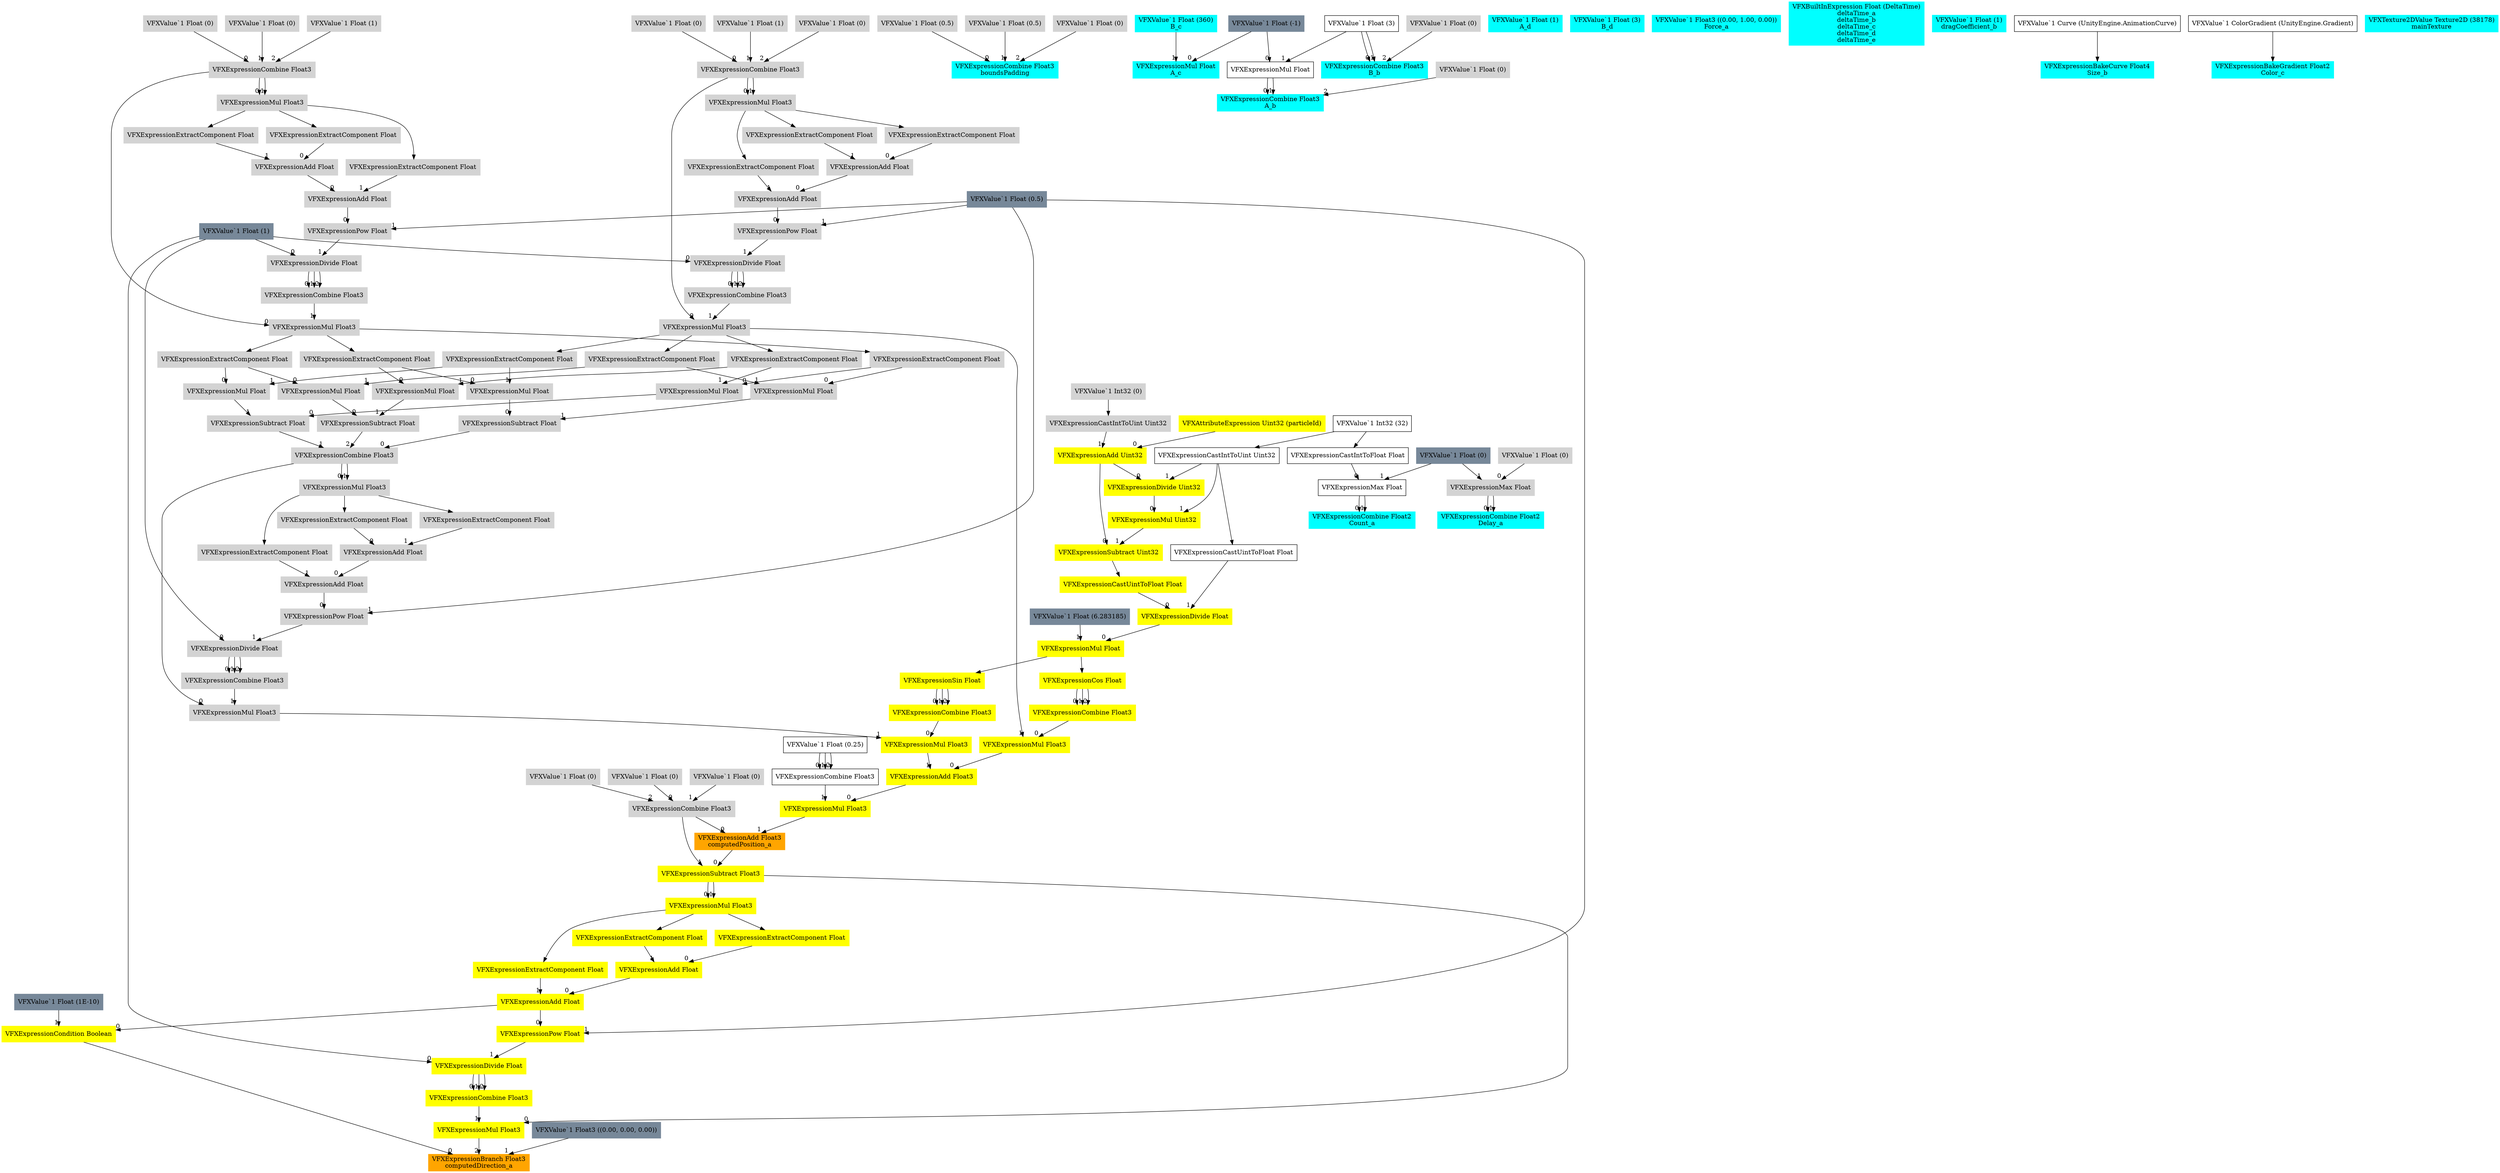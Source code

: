 digraph G {
node0 [shape="box" color="cyan" style="filled" label="VFXExpressionCombine Float2
Count_a"]
node1 [shape="box" label="VFXExpressionMax Float"]
node2 [shape="box" label="VFXExpressionCastIntToFloat Float"]
node3 [shape="box" label="VFXValue`1 Int32 (32)"]
node4 [shape="box" color="lightslategray" style="filled" label="VFXValue`1 Float (0)"]
node5 [shape="box" color="cyan" style="filled" label="VFXExpressionCombine Float2
Delay_a"]
node6 [shape="box" color="lightgray" style="filled" label="VFXExpressionMax Float"]
node7 [shape="box" color="lightgray" style="filled" label="VFXValue`1 Float (0)"]
node8 [shape="box" color="cyan" style="filled" label="VFXExpressionCombine Float3
boundsPadding"]
node9 [shape="box" color="lightgray" style="filled" label="VFXValue`1 Float (0.5)"]
node10 [shape="box" color="lightgray" style="filled" label="VFXValue`1 Float (0.5)"]
node11 [shape="box" color="lightgray" style="filled" label="VFXValue`1 Float (0)"]
node12 [shape="box" color="orange" style="filled" label="VFXExpressionAdd Float3
computedPosition_a"]
node13 [shape="box" color="lightgray" style="filled" label="VFXExpressionCombine Float3"]
node14 [shape="box" color="lightgray" style="filled" label="VFXValue`1 Float (0)"]
node15 [shape="box" color="lightgray" style="filled" label="VFXValue`1 Float (0)"]
node16 [shape="box" color="lightgray" style="filled" label="VFXValue`1 Float (0)"]
node17 [shape="box" color="yellow" style="filled" label="VFXExpressionMul Float3"]
node18 [shape="box" color="yellow" style="filled" label="VFXExpressionAdd Float3"]
node19 [shape="box" color="yellow" style="filled" label="VFXExpressionMul Float3"]
node20 [shape="box" color="yellow" style="filled" label="VFXExpressionCombine Float3"]
node21 [shape="box" color="yellow" style="filled" label="VFXExpressionCos Float"]
node22 [shape="box" color="yellow" style="filled" label="VFXExpressionMul Float"]
node23 [shape="box" color="yellow" style="filled" label="VFXExpressionDivide Float"]
node24 [shape="box" color="yellow" style="filled" label="VFXExpressionCastUintToFloat Float"]
node25 [shape="box" color="yellow" style="filled" label="VFXExpressionSubtract Uint32"]
node26 [shape="box" color="yellow" style="filled" label="VFXExpressionAdd Uint32"]
node27 [shape="box" color="yellow" style="filled" label="VFXAttributeExpression Uint32 (particleId)"]
node28 [shape="box" color="lightgray" style="filled" label="VFXExpressionCastIntToUint Uint32"]
node29 [shape="box" color="lightgray" style="filled" label="VFXValue`1 Int32 (0)"]
node30 [shape="box" color="yellow" style="filled" label="VFXExpressionMul Uint32"]
node31 [shape="box" color="yellow" style="filled" label="VFXExpressionDivide Uint32"]
node32 [shape="box" label="VFXExpressionCastIntToUint Uint32"]
node33 [shape="box" label="VFXExpressionCastUintToFloat Float"]
node34 [shape="box" color="lightslategray" style="filled" label="VFXValue`1 Float (6.283185)"]
node35 [shape="box" color="lightgray" style="filled" label="VFXExpressionMul Float3"]
node36 [shape="box" color="lightgray" style="filled" label="VFXExpressionCombine Float3"]
node37 [shape="box" color="lightgray" style="filled" label="VFXValue`1 Float (0)"]
node38 [shape="box" color="lightgray" style="filled" label="VFXValue`1 Float (1)"]
node39 [shape="box" color="lightgray" style="filled" label="VFXValue`1 Float (0)"]
node40 [shape="box" color="lightgray" style="filled" label="VFXExpressionCombine Float3"]
node41 [shape="box" color="lightgray" style="filled" label="VFXExpressionDivide Float"]
node42 [shape="box" color="lightslategray" style="filled" label="VFXValue`1 Float (1)"]
node43 [shape="box" color="lightgray" style="filled" label="VFXExpressionPow Float"]
node44 [shape="box" color="lightgray" style="filled" label="VFXExpressionAdd Float"]
node45 [shape="box" color="lightgray" style="filled" label="VFXExpressionAdd Float"]
node46 [shape="box" color="lightgray" style="filled" label="VFXExpressionExtractComponent Float"]
node47 [shape="box" color="lightgray" style="filled" label="VFXExpressionMul Float3"]
node48 [shape="box" color="lightgray" style="filled" label="VFXExpressionExtractComponent Float"]
node49 [shape="box" color="lightgray" style="filled" label="VFXExpressionExtractComponent Float"]
node50 [shape="box" color="lightslategray" style="filled" label="VFXValue`1 Float (0.5)"]
node51 [shape="box" color="yellow" style="filled" label="VFXExpressionMul Float3"]
node52 [shape="box" color="yellow" style="filled" label="VFXExpressionCombine Float3"]
node53 [shape="box" color="yellow" style="filled" label="VFXExpressionSin Float"]
node54 [shape="box" color="lightgray" style="filled" label="VFXExpressionMul Float3"]
node55 [shape="box" color="lightgray" style="filled" label="VFXExpressionCombine Float3"]
node56 [shape="box" color="lightgray" style="filled" label="VFXExpressionSubtract Float"]
node57 [shape="box" color="lightgray" style="filled" label="VFXExpressionMul Float"]
node58 [shape="box" color="lightgray" style="filled" label="VFXExpressionExtractComponent Float"]
node59 [shape="box" color="lightgray" style="filled" label="VFXExpressionMul Float3"]
node60 [shape="box" color="lightgray" style="filled" label="VFXExpressionCombine Float3"]
node61 [shape="box" color="lightgray" style="filled" label="VFXValue`1 Float (0)"]
node62 [shape="box" color="lightgray" style="filled" label="VFXValue`1 Float (0)"]
node63 [shape="box" color="lightgray" style="filled" label="VFXValue`1 Float (1)"]
node64 [shape="box" color="lightgray" style="filled" label="VFXExpressionCombine Float3"]
node65 [shape="box" color="lightgray" style="filled" label="VFXExpressionDivide Float"]
node66 [shape="box" color="lightgray" style="filled" label="VFXExpressionPow Float"]
node67 [shape="box" color="lightgray" style="filled" label="VFXExpressionAdd Float"]
node68 [shape="box" color="lightgray" style="filled" label="VFXExpressionAdd Float"]
node69 [shape="box" color="lightgray" style="filled" label="VFXExpressionExtractComponent Float"]
node70 [shape="box" color="lightgray" style="filled" label="VFXExpressionMul Float3"]
node71 [shape="box" color="lightgray" style="filled" label="VFXExpressionExtractComponent Float"]
node72 [shape="box" color="lightgray" style="filled" label="VFXExpressionExtractComponent Float"]
node73 [shape="box" color="lightgray" style="filled" label="VFXExpressionExtractComponent Float"]
node74 [shape="box" color="lightgray" style="filled" label="VFXExpressionMul Float"]
node75 [shape="box" color="lightgray" style="filled" label="VFXExpressionExtractComponent Float"]
node76 [shape="box" color="lightgray" style="filled" label="VFXExpressionExtractComponent Float"]
node77 [shape="box" color="lightgray" style="filled" label="VFXExpressionSubtract Float"]
node78 [shape="box" color="lightgray" style="filled" label="VFXExpressionMul Float"]
node79 [shape="box" color="lightgray" style="filled" label="VFXExpressionExtractComponent Float"]
node80 [shape="box" color="lightgray" style="filled" label="VFXExpressionMul Float"]
node81 [shape="box" color="lightgray" style="filled" label="VFXExpressionExtractComponent Float"]
node82 [shape="box" color="lightgray" style="filled" label="VFXExpressionSubtract Float"]
node83 [shape="box" color="lightgray" style="filled" label="VFXExpressionMul Float"]
node84 [shape="box" color="lightgray" style="filled" label="VFXExpressionMul Float"]
node85 [shape="box" color="lightgray" style="filled" label="VFXExpressionCombine Float3"]
node86 [shape="box" color="lightgray" style="filled" label="VFXExpressionDivide Float"]
node87 [shape="box" color="lightgray" style="filled" label="VFXExpressionPow Float"]
node88 [shape="box" color="lightgray" style="filled" label="VFXExpressionAdd Float"]
node89 [shape="box" color="lightgray" style="filled" label="VFXExpressionAdd Float"]
node90 [shape="box" color="lightgray" style="filled" label="VFXExpressionExtractComponent Float"]
node91 [shape="box" color="lightgray" style="filled" label="VFXExpressionMul Float3"]
node92 [shape="box" color="lightgray" style="filled" label="VFXExpressionExtractComponent Float"]
node93 [shape="box" color="lightgray" style="filled" label="VFXExpressionExtractComponent Float"]
node94 [shape="box" label="VFXExpressionCombine Float3"]
node95 [shape="box" label="VFXValue`1 Float (0.25)"]
node96 [shape="box" color="orange" style="filled" label="VFXExpressionBranch Float3
computedDirection_a"]
node97 [shape="box" color="yellow" style="filled" label="VFXExpressionCondition Boolean"]
node98 [shape="box" color="yellow" style="filled" label="VFXExpressionAdd Float"]
node99 [shape="box" color="yellow" style="filled" label="VFXExpressionAdd Float"]
node100 [shape="box" color="yellow" style="filled" label="VFXExpressionExtractComponent Float"]
node101 [shape="box" color="yellow" style="filled" label="VFXExpressionMul Float3"]
node102 [shape="box" color="yellow" style="filled" label="VFXExpressionSubtract Float3"]
node103 [shape="box" color="yellow" style="filled" label="VFXExpressionExtractComponent Float"]
node104 [shape="box" color="yellow" style="filled" label="VFXExpressionExtractComponent Float"]
node105 [shape="box" color="lightslategray" style="filled" label="VFXValue`1 Float (1E-10)"]
node106 [shape="box" color="lightslategray" style="filled" label="VFXValue`1 Float3 ((0.00, 0.00, 0.00))"]
node107 [shape="box" color="yellow" style="filled" label="VFXExpressionMul Float3"]
node108 [shape="box" color="yellow" style="filled" label="VFXExpressionCombine Float3"]
node109 [shape="box" color="yellow" style="filled" label="VFXExpressionDivide Float"]
node110 [shape="box" color="yellow" style="filled" label="VFXExpressionPow Float"]
node111 [shape="box" color="cyan" style="filled" label="VFXExpressionCombine Float3
A_b"]
node112 [shape="box" label="VFXExpressionMul Float"]
node113 [shape="box" color="lightslategray" style="filled" label="VFXValue`1 Float (-1)"]
node114 [shape="box" label="VFXValue`1 Float (3)"]
node115 [shape="box" color="lightgray" style="filled" label="VFXValue`1 Float (0)"]
node116 [shape="box" color="cyan" style="filled" label="VFXExpressionCombine Float3
B_b"]
node117 [shape="box" color="lightgray" style="filled" label="VFXValue`1 Float (0)"]
node118 [shape="box" color="cyan" style="filled" label="VFXExpressionMul Float
A_c"]
node119 [shape="box" color="cyan" style="filled" label="VFXValue`1 Float (360)
B_c"]
node120 [shape="box" color="cyan" style="filled" label="VFXValue`1 Float (1)
A_d"]
node121 [shape="box" color="cyan" style="filled" label="VFXValue`1 Float (3)
B_d"]
node122 [shape="box" color="cyan" style="filled" label="VFXValue`1 Float3 ((0.00, 1.00, 0.00))
Force_a"]
node123 [shape="box" color="cyan" style="filled" label="VFXBuiltInExpression Float (DeltaTime)
deltaTime_a
deltaTime_b
deltaTime_c
deltaTime_d
deltaTime_e"]
node124 [shape="box" color="cyan" style="filled" label="VFXValue`1 Float (1)
dragCoefficient_b"]
node125 [shape="box" color="cyan" style="filled" label="VFXExpressionBakeCurve Float4
Size_b"]
node126 [shape="box" label="VFXValue`1 Curve (UnityEngine.AnimationCurve)"]
node127 [shape="box" color="cyan" style="filled" label="VFXExpressionBakeGradient Float2
Color_c"]
node128 [shape="box" label="VFXValue`1 ColorGradient (UnityEngine.Gradient)"]
node129 [shape="box" color="cyan" style="filled" label="VFXTexture2DValue Texture2D (38178)
mainTexture"]
node1 -> node0 [headlabel="0"]
node1 -> node0 [headlabel="1"]
node2 -> node1 [headlabel="0"]
node4 -> node1 [headlabel="1"]
node3 -> node2 
node6 -> node5 [headlabel="0"]
node6 -> node5 [headlabel="1"]
node7 -> node6 [headlabel="0"]
node4 -> node6 [headlabel="1"]
node9 -> node8 [headlabel="0"]
node10 -> node8 [headlabel="1"]
node11 -> node8 [headlabel="2"]
node13 -> node12 [headlabel="0"]
node17 -> node12 [headlabel="1"]
node14 -> node13 [headlabel="0"]
node15 -> node13 [headlabel="1"]
node16 -> node13 [headlabel="2"]
node18 -> node17 [headlabel="0"]
node94 -> node17 [headlabel="1"]
node19 -> node18 [headlabel="0"]
node51 -> node18 [headlabel="1"]
node20 -> node19 [headlabel="0"]
node35 -> node19 [headlabel="1"]
node21 -> node20 [headlabel="0"]
node21 -> node20 [headlabel="1"]
node21 -> node20 [headlabel="2"]
node22 -> node21 
node23 -> node22 [headlabel="0"]
node34 -> node22 [headlabel="1"]
node24 -> node23 [headlabel="0"]
node33 -> node23 [headlabel="1"]
node25 -> node24 
node26 -> node25 [headlabel="0"]
node30 -> node25 [headlabel="1"]
node27 -> node26 [headlabel="0"]
node28 -> node26 [headlabel="1"]
node29 -> node28 
node31 -> node30 [headlabel="0"]
node32 -> node30 [headlabel="1"]
node26 -> node31 [headlabel="0"]
node32 -> node31 [headlabel="1"]
node3 -> node32 
node32 -> node33 
node36 -> node35 [headlabel="0"]
node40 -> node35 [headlabel="1"]
node37 -> node36 [headlabel="0"]
node38 -> node36 [headlabel="1"]
node39 -> node36 [headlabel="2"]
node41 -> node40 [headlabel="0"]
node41 -> node40 [headlabel="1"]
node41 -> node40 [headlabel="2"]
node42 -> node41 [headlabel="0"]
node43 -> node41 [headlabel="1"]
node44 -> node43 [headlabel="0"]
node50 -> node43 [headlabel="1"]
node45 -> node44 [headlabel="0"]
node49 -> node44 [headlabel="1"]
node46 -> node45 [headlabel="0"]
node48 -> node45 [headlabel="1"]
node47 -> node46 
node36 -> node47 [headlabel="0"]
node36 -> node47 [headlabel="1"]
node47 -> node48 
node47 -> node49 
node52 -> node51 [headlabel="0"]
node54 -> node51 [headlabel="1"]
node53 -> node52 [headlabel="0"]
node53 -> node52 [headlabel="1"]
node53 -> node52 [headlabel="2"]
node22 -> node53 
node55 -> node54 [headlabel="0"]
node85 -> node54 [headlabel="1"]
node56 -> node55 [headlabel="0"]
node77 -> node55 [headlabel="1"]
node82 -> node55 [headlabel="2"]
node57 -> node56 [headlabel="0"]
node74 -> node56 [headlabel="1"]
node58 -> node57 [headlabel="0"]
node73 -> node57 [headlabel="1"]
node59 -> node58 
node60 -> node59 [headlabel="0"]
node64 -> node59 [headlabel="1"]
node61 -> node60 [headlabel="0"]
node62 -> node60 [headlabel="1"]
node63 -> node60 [headlabel="2"]
node65 -> node64 [headlabel="0"]
node65 -> node64 [headlabel="1"]
node65 -> node64 [headlabel="2"]
node42 -> node65 [headlabel="0"]
node66 -> node65 [headlabel="1"]
node67 -> node66 [headlabel="0"]
node50 -> node66 [headlabel="1"]
node68 -> node67 [headlabel="0"]
node72 -> node67 [headlabel="1"]
node69 -> node68 [headlabel="0"]
node71 -> node68 [headlabel="1"]
node70 -> node69 
node60 -> node70 [headlabel="0"]
node60 -> node70 [headlabel="1"]
node70 -> node71 
node70 -> node72 
node35 -> node73 
node75 -> node74 [headlabel="0"]
node76 -> node74 [headlabel="1"]
node59 -> node75 
node35 -> node76 
node78 -> node77 [headlabel="0"]
node80 -> node77 [headlabel="1"]
node75 -> node78 [headlabel="0"]
node79 -> node78 [headlabel="1"]
node35 -> node79 
node81 -> node80 [headlabel="0"]
node73 -> node80 [headlabel="1"]
node59 -> node81 
node83 -> node82 [headlabel="0"]
node84 -> node82 [headlabel="1"]
node81 -> node83 [headlabel="0"]
node76 -> node83 [headlabel="1"]
node58 -> node84 [headlabel="0"]
node79 -> node84 [headlabel="1"]
node86 -> node85 [headlabel="0"]
node86 -> node85 [headlabel="1"]
node86 -> node85 [headlabel="2"]
node42 -> node86 [headlabel="0"]
node87 -> node86 [headlabel="1"]
node88 -> node87 [headlabel="0"]
node50 -> node87 [headlabel="1"]
node89 -> node88 [headlabel="0"]
node93 -> node88 [headlabel="1"]
node90 -> node89 [headlabel="0"]
node92 -> node89 [headlabel="1"]
node91 -> node90 
node55 -> node91 [headlabel="0"]
node55 -> node91 [headlabel="1"]
node91 -> node92 
node91 -> node93 
node95 -> node94 [headlabel="0"]
node95 -> node94 [headlabel="1"]
node95 -> node94 [headlabel="2"]
node97 -> node96 [headlabel="0"]
node106 -> node96 [headlabel="1"]
node107 -> node96 [headlabel="2"]
node98 -> node97 [headlabel="0"]
node105 -> node97 [headlabel="1"]
node99 -> node98 [headlabel="0"]
node104 -> node98 [headlabel="1"]
node100 -> node99 [headlabel="0"]
node103 -> node99 [headlabel="1"]
node101 -> node100 
node102 -> node101 [headlabel="0"]
node102 -> node101 [headlabel="1"]
node12 -> node102 [headlabel="0"]
node13 -> node102 [headlabel="1"]
node101 -> node103 
node101 -> node104 
node102 -> node107 [headlabel="0"]
node108 -> node107 [headlabel="1"]
node109 -> node108 [headlabel="0"]
node109 -> node108 [headlabel="1"]
node109 -> node108 [headlabel="2"]
node42 -> node109 [headlabel="0"]
node110 -> node109 [headlabel="1"]
node98 -> node110 [headlabel="0"]
node50 -> node110 [headlabel="1"]
node112 -> node111 [headlabel="0"]
node112 -> node111 [headlabel="1"]
node115 -> node111 [headlabel="2"]
node113 -> node112 [headlabel="0"]
node114 -> node112 [headlabel="1"]
node114 -> node116 [headlabel="0"]
node114 -> node116 [headlabel="1"]
node117 -> node116 [headlabel="2"]
node113 -> node118 [headlabel="0"]
node119 -> node118 [headlabel="1"]
node126 -> node125 
node128 -> node127 
}
